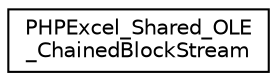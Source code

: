 digraph "Иерархия классов. Графический вид."
{
  edge [fontname="Helvetica",fontsize="10",labelfontname="Helvetica",labelfontsize="10"];
  node [fontname="Helvetica",fontsize="10",shape=record];
  rankdir="LR";
  Node0 [label="PHPExcel_Shared_OLE\l_ChainedBlockStream",height=0.2,width=0.4,color="black", fillcolor="white", style="filled",URL="$class_p_h_p_excel___shared___o_l_e___chained_block_stream.html"];
}

